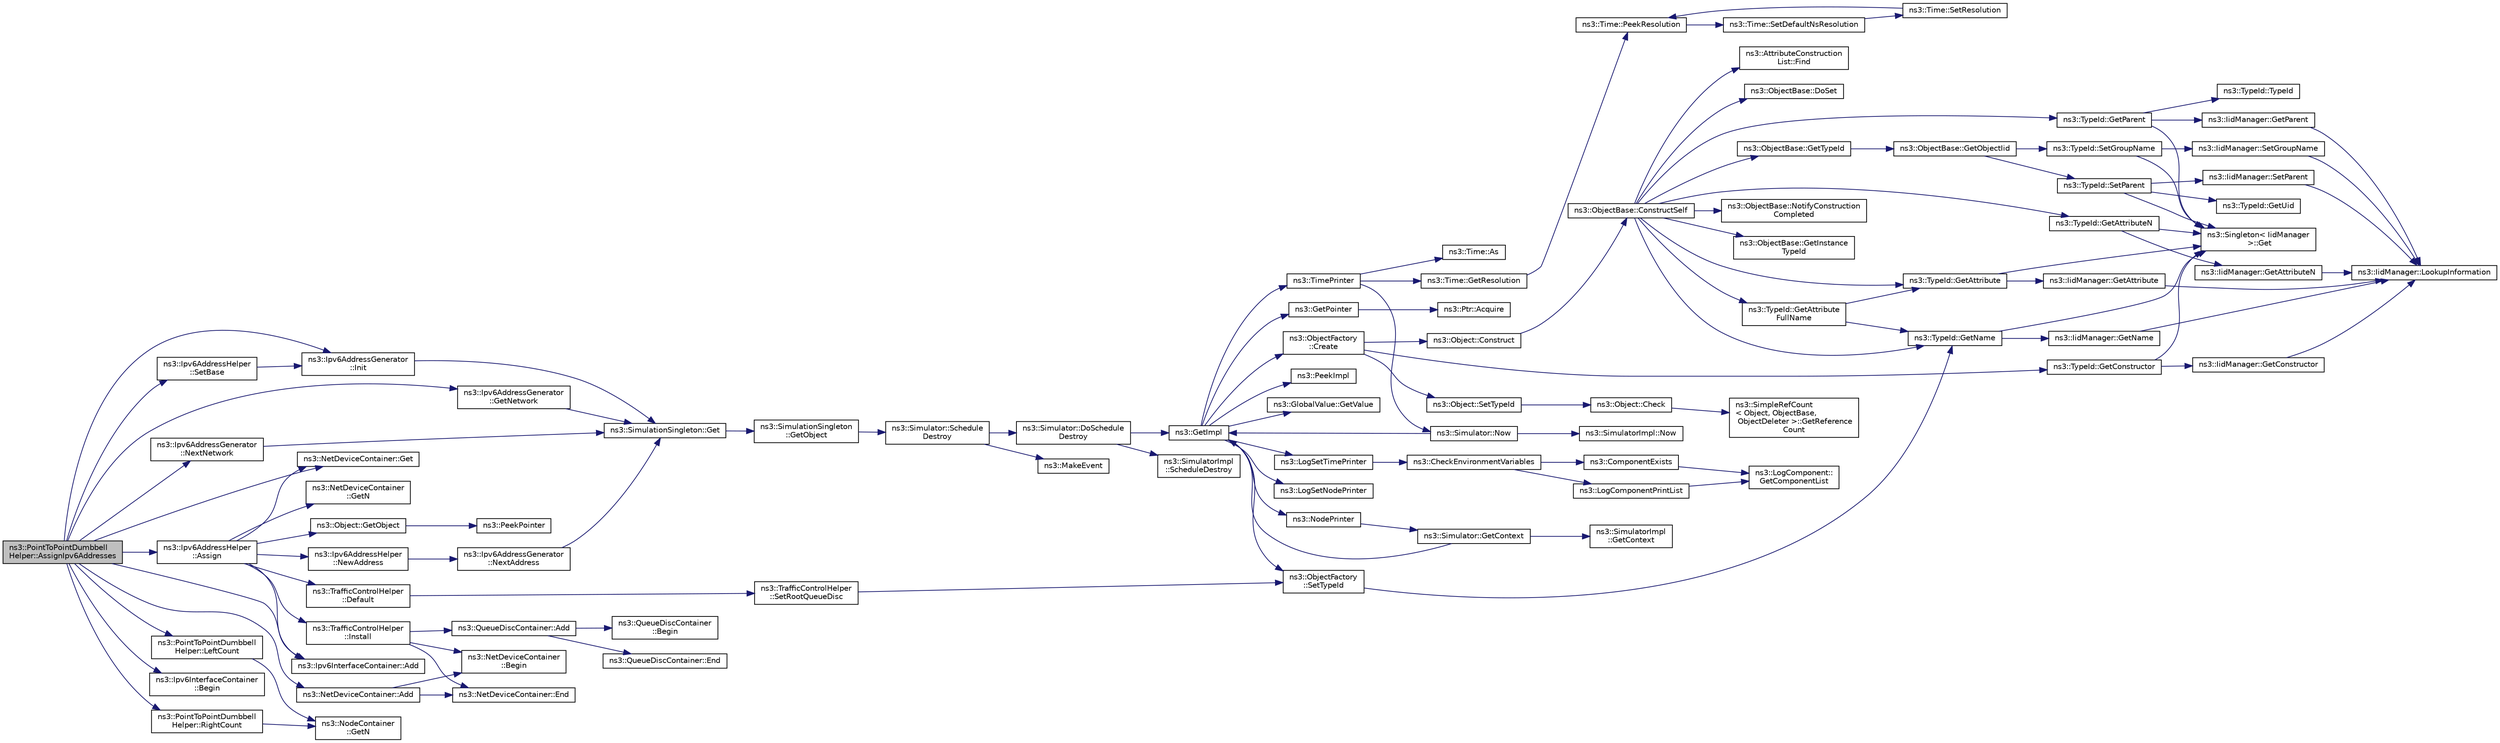 digraph "ns3::PointToPointDumbbellHelper::AssignIpv6Addresses"
{
  edge [fontname="Helvetica",fontsize="10",labelfontname="Helvetica",labelfontsize="10"];
  node [fontname="Helvetica",fontsize="10",shape=record];
  rankdir="LR";
  Node1 [label="ns3::PointToPointDumbbell\lHelper::AssignIpv6Addresses",height=0.2,width=0.4,color="black", fillcolor="grey75", style="filled", fontcolor="black"];
  Node1 -> Node2 [color="midnightblue",fontsize="10",style="solid"];
  Node2 [label="ns3::Ipv6AddressGenerator\l::Init",height=0.2,width=0.4,color="black", fillcolor="white", style="filled",URL="$dc/de5/classns3_1_1Ipv6AddressGenerator.html#a010449feb2e0aa103dd93abb44b6f423",tooltip="Initialise the base network and interfaceId for the generator. "];
  Node2 -> Node3 [color="midnightblue",fontsize="10",style="solid"];
  Node3 [label="ns3::SimulationSingleton::Get",height=0.2,width=0.4,color="black", fillcolor="white", style="filled",URL="$de/dc4/classns3_1_1SimulationSingleton.html#a35870bf2664aaa6e653ce99fb68fc8fc"];
  Node3 -> Node4 [color="midnightblue",fontsize="10",style="solid"];
  Node4 [label="ns3::SimulationSingleton\l::GetObject",height=0.2,width=0.4,color="black", fillcolor="white", style="filled",URL="$de/dc4/classns3_1_1SimulationSingleton.html#af2e92e3e42ce82eb842d904d4a47e31c"];
  Node4 -> Node5 [color="midnightblue",fontsize="10",style="solid"];
  Node5 [label="ns3::Simulator::Schedule\lDestroy",height=0.2,width=0.4,color="black", fillcolor="white", style="filled",URL="$d7/deb/classns3_1_1Simulator.html#a7e1c6479e6d0bd3f0eb3e005d6941302"];
  Node5 -> Node6 [color="midnightblue",fontsize="10",style="solid"];
  Node6 [label="ns3::Simulator::DoSchedule\lDestroy",height=0.2,width=0.4,color="black", fillcolor="white", style="filled",URL="$d7/deb/classns3_1_1Simulator.html#a00139c9c4e854aca72063485518c0d52"];
  Node6 -> Node7 [color="midnightblue",fontsize="10",style="solid"];
  Node7 [label="ns3::GetImpl",height=0.2,width=0.4,color="black", fillcolor="white", style="filled",URL="$d4/d8b/group__simulator.html#ga42eb4eddad41528d4d99794a3dae3fd0",tooltip="Get the SimulatorImpl singleton. "];
  Node7 -> Node8 [color="midnightblue",fontsize="10",style="solid"];
  Node8 [label="ns3::PeekImpl",height=0.2,width=0.4,color="black", fillcolor="white", style="filled",URL="$d4/d8b/group__simulator.html#ga233c5c38de117e4e4a5a9cd168694792",tooltip="Get the static SimulatorImpl instance. "];
  Node7 -> Node9 [color="midnightblue",fontsize="10",style="solid"];
  Node9 [label="ns3::GlobalValue::GetValue",height=0.2,width=0.4,color="black", fillcolor="white", style="filled",URL="$dc/d02/classns3_1_1GlobalValue.html#aa33773cb952ba3c285a03ae2c4769b84"];
  Node7 -> Node10 [color="midnightblue",fontsize="10",style="solid"];
  Node10 [label="ns3::ObjectFactory\l::SetTypeId",height=0.2,width=0.4,color="black", fillcolor="white", style="filled",URL="$d5/d0d/classns3_1_1ObjectFactory.html#a77dcd099064038a1eb7a6b8251229ec3"];
  Node10 -> Node11 [color="midnightblue",fontsize="10",style="solid"];
  Node11 [label="ns3::TypeId::GetName",height=0.2,width=0.4,color="black", fillcolor="white", style="filled",URL="$d6/d11/classns3_1_1TypeId.html#aa3c41c79ae428b3cb396a9c6bb3ef314"];
  Node11 -> Node12 [color="midnightblue",fontsize="10",style="solid"];
  Node12 [label="ns3::Singleton\< IidManager\l \>::Get",height=0.2,width=0.4,color="black", fillcolor="white", style="filled",URL="$d8/d77/classns3_1_1Singleton.html#a80a2cd3c25a27ea72add7a9f7a141ffa"];
  Node11 -> Node13 [color="midnightblue",fontsize="10",style="solid"];
  Node13 [label="ns3::IidManager::GetName",height=0.2,width=0.4,color="black", fillcolor="white", style="filled",URL="$d4/d1c/classns3_1_1IidManager.html#a5d68d0f0f44594dcdec239dbdb5bf53c"];
  Node13 -> Node14 [color="midnightblue",fontsize="10",style="solid"];
  Node14 [label="ns3::IidManager::LookupInformation",height=0.2,width=0.4,color="black", fillcolor="white", style="filled",URL="$d4/d1c/classns3_1_1IidManager.html#a6b1f4ba2815dba27a377e8a8db2384cf"];
  Node7 -> Node15 [color="midnightblue",fontsize="10",style="solid"];
  Node15 [label="ns3::GetPointer",height=0.2,width=0.4,color="black", fillcolor="white", style="filled",URL="$d7/d2e/namespacens3.html#ab4e173cdfd43d17c1a40d5348510a670"];
  Node15 -> Node16 [color="midnightblue",fontsize="10",style="solid"];
  Node16 [label="ns3::Ptr::Acquire",height=0.2,width=0.4,color="black", fillcolor="white", style="filled",URL="$dc/d90/classns3_1_1Ptr.html#a9579b15e8c42dcdff5869d9d987562fb"];
  Node7 -> Node17 [color="midnightblue",fontsize="10",style="solid"];
  Node17 [label="ns3::ObjectFactory\l::Create",height=0.2,width=0.4,color="black", fillcolor="white", style="filled",URL="$d5/d0d/classns3_1_1ObjectFactory.html#a18152e93f0a6fe184ed7300cb31e9896"];
  Node17 -> Node18 [color="midnightblue",fontsize="10",style="solid"];
  Node18 [label="ns3::TypeId::GetConstructor",height=0.2,width=0.4,color="black", fillcolor="white", style="filled",URL="$d6/d11/classns3_1_1TypeId.html#ad9b0bc71ee7593a1ff23ff8d53938e95"];
  Node18 -> Node12 [color="midnightblue",fontsize="10",style="solid"];
  Node18 -> Node19 [color="midnightblue",fontsize="10",style="solid"];
  Node19 [label="ns3::IidManager::GetConstructor",height=0.2,width=0.4,color="black", fillcolor="white", style="filled",URL="$d4/d1c/classns3_1_1IidManager.html#ab10b30abe7efc5456b7930aab8638280"];
  Node19 -> Node14 [color="midnightblue",fontsize="10",style="solid"];
  Node17 -> Node20 [color="midnightblue",fontsize="10",style="solid"];
  Node20 [label="ns3::Object::SetTypeId",height=0.2,width=0.4,color="black", fillcolor="white", style="filled",URL="$d9/d77/classns3_1_1Object.html#a19b1ebd8ec8fe404845e665880a6c5ad"];
  Node20 -> Node21 [color="midnightblue",fontsize="10",style="solid"];
  Node21 [label="ns3::Object::Check",height=0.2,width=0.4,color="black", fillcolor="white", style="filled",URL="$d9/d77/classns3_1_1Object.html#a7e7f89fb0a81d0189cbcacee64b67e4e"];
  Node21 -> Node22 [color="midnightblue",fontsize="10",style="solid"];
  Node22 [label="ns3::SimpleRefCount\l\< Object, ObjectBase,\l ObjectDeleter \>::GetReference\lCount",height=0.2,width=0.4,color="black", fillcolor="white", style="filled",URL="$da/da1/classns3_1_1SimpleRefCount.html#a05378396c93bcc7d6bf78a9ee9ae9cca"];
  Node17 -> Node23 [color="midnightblue",fontsize="10",style="solid"];
  Node23 [label="ns3::Object::Construct",height=0.2,width=0.4,color="black", fillcolor="white", style="filled",URL="$d9/d77/classns3_1_1Object.html#a636e8411dc5228771f45c9b805d348fa"];
  Node23 -> Node24 [color="midnightblue",fontsize="10",style="solid"];
  Node24 [label="ns3::ObjectBase::ConstructSelf",height=0.2,width=0.4,color="black", fillcolor="white", style="filled",URL="$d2/dac/classns3_1_1ObjectBase.html#a5cda18dec6d0744cb652a3ed60056958"];
  Node24 -> Node25 [color="midnightblue",fontsize="10",style="solid"];
  Node25 [label="ns3::ObjectBase::GetInstance\lTypeId",height=0.2,width=0.4,color="black", fillcolor="white", style="filled",URL="$d2/dac/classns3_1_1ObjectBase.html#abe5b43a6f5b99a92a4c3122db31f06fb"];
  Node24 -> Node11 [color="midnightblue",fontsize="10",style="solid"];
  Node24 -> Node26 [color="midnightblue",fontsize="10",style="solid"];
  Node26 [label="ns3::TypeId::GetAttributeN",height=0.2,width=0.4,color="black", fillcolor="white", style="filled",URL="$d6/d11/classns3_1_1TypeId.html#a679c4713f613126a51eb400b345302cb"];
  Node26 -> Node12 [color="midnightblue",fontsize="10",style="solid"];
  Node26 -> Node27 [color="midnightblue",fontsize="10",style="solid"];
  Node27 [label="ns3::IidManager::GetAttributeN",height=0.2,width=0.4,color="black", fillcolor="white", style="filled",URL="$d4/d1c/classns3_1_1IidManager.html#aecf79ed6edb63647774dbfe90cc4f1e2"];
  Node27 -> Node14 [color="midnightblue",fontsize="10",style="solid"];
  Node24 -> Node28 [color="midnightblue",fontsize="10",style="solid"];
  Node28 [label="ns3::TypeId::GetAttribute",height=0.2,width=0.4,color="black", fillcolor="white", style="filled",URL="$d6/d11/classns3_1_1TypeId.html#aa1b746e64e606f94cbedda7cf89788c2"];
  Node28 -> Node12 [color="midnightblue",fontsize="10",style="solid"];
  Node28 -> Node29 [color="midnightblue",fontsize="10",style="solid"];
  Node29 [label="ns3::IidManager::GetAttribute",height=0.2,width=0.4,color="black", fillcolor="white", style="filled",URL="$d4/d1c/classns3_1_1IidManager.html#ae511907e47b48166763e60c583a5a940"];
  Node29 -> Node14 [color="midnightblue",fontsize="10",style="solid"];
  Node24 -> Node30 [color="midnightblue",fontsize="10",style="solid"];
  Node30 [label="ns3::AttributeConstruction\lList::Find",height=0.2,width=0.4,color="black", fillcolor="white", style="filled",URL="$d3/df3/classns3_1_1AttributeConstructionList.html#a22de5cf3e1bcd9dc6c7748fc911811b4"];
  Node24 -> Node31 [color="midnightblue",fontsize="10",style="solid"];
  Node31 [label="ns3::ObjectBase::DoSet",height=0.2,width=0.4,color="black", fillcolor="white", style="filled",URL="$d2/dac/classns3_1_1ObjectBase.html#afe5f2f7b2fabc99aa33f9bb434e3b695"];
  Node24 -> Node32 [color="midnightblue",fontsize="10",style="solid"];
  Node32 [label="ns3::TypeId::GetAttribute\lFullName",height=0.2,width=0.4,color="black", fillcolor="white", style="filled",URL="$d6/d11/classns3_1_1TypeId.html#a1da5483f43630ea65952099fc39944a2"];
  Node32 -> Node28 [color="midnightblue",fontsize="10",style="solid"];
  Node32 -> Node11 [color="midnightblue",fontsize="10",style="solid"];
  Node24 -> Node33 [color="midnightblue",fontsize="10",style="solid"];
  Node33 [label="ns3::TypeId::GetParent",height=0.2,width=0.4,color="black", fillcolor="white", style="filled",URL="$d6/d11/classns3_1_1TypeId.html#ac51f28398d2ef1f9a7790047c43dd22c"];
  Node33 -> Node12 [color="midnightblue",fontsize="10",style="solid"];
  Node33 -> Node34 [color="midnightblue",fontsize="10",style="solid"];
  Node34 [label="ns3::IidManager::GetParent",height=0.2,width=0.4,color="black", fillcolor="white", style="filled",URL="$d4/d1c/classns3_1_1IidManager.html#a504f9d76281bd6149556b1d15e80231d"];
  Node34 -> Node14 [color="midnightblue",fontsize="10",style="solid"];
  Node33 -> Node35 [color="midnightblue",fontsize="10",style="solid"];
  Node35 [label="ns3::TypeId::TypeId",height=0.2,width=0.4,color="black", fillcolor="white", style="filled",URL="$d6/d11/classns3_1_1TypeId.html#ab76e26690f1af4f1cffa6a72245e8928"];
  Node24 -> Node36 [color="midnightblue",fontsize="10",style="solid"];
  Node36 [label="ns3::ObjectBase::GetTypeId",height=0.2,width=0.4,color="black", fillcolor="white", style="filled",URL="$d2/dac/classns3_1_1ObjectBase.html#a2b870298ebceaaeffc9d65e15c022eac"];
  Node36 -> Node37 [color="midnightblue",fontsize="10",style="solid"];
  Node37 [label="ns3::ObjectBase::GetObjectIid",height=0.2,width=0.4,color="black", fillcolor="white", style="filled",URL="$d2/dac/classns3_1_1ObjectBase.html#a4fcfd18844c60f163c5dce52456d111b"];
  Node37 -> Node38 [color="midnightblue",fontsize="10",style="solid"];
  Node38 [label="ns3::TypeId::SetParent",height=0.2,width=0.4,color="black", fillcolor="white", style="filled",URL="$d6/d11/classns3_1_1TypeId.html#abaaca67ab7d2471067e7c275df0f7309"];
  Node38 -> Node39 [color="midnightblue",fontsize="10",style="solid"];
  Node39 [label="ns3::TypeId::GetUid",height=0.2,width=0.4,color="black", fillcolor="white", style="filled",URL="$d6/d11/classns3_1_1TypeId.html#acd3e41de6340d06299f4fd63e2ed8da0"];
  Node38 -> Node12 [color="midnightblue",fontsize="10",style="solid"];
  Node38 -> Node40 [color="midnightblue",fontsize="10",style="solid"];
  Node40 [label="ns3::IidManager::SetParent",height=0.2,width=0.4,color="black", fillcolor="white", style="filled",URL="$d4/d1c/classns3_1_1IidManager.html#a4042931260554c907699367b6811426f"];
  Node40 -> Node14 [color="midnightblue",fontsize="10",style="solid"];
  Node37 -> Node41 [color="midnightblue",fontsize="10",style="solid"];
  Node41 [label="ns3::TypeId::SetGroupName",height=0.2,width=0.4,color="black", fillcolor="white", style="filled",URL="$d6/d11/classns3_1_1TypeId.html#a87ab97caba5bbbd080b4490576f8bb40"];
  Node41 -> Node12 [color="midnightblue",fontsize="10",style="solid"];
  Node41 -> Node42 [color="midnightblue",fontsize="10",style="solid"];
  Node42 [label="ns3::IidManager::SetGroupName",height=0.2,width=0.4,color="black", fillcolor="white", style="filled",URL="$d4/d1c/classns3_1_1IidManager.html#a3bc08ad1c8a26224153caacd2def37de"];
  Node42 -> Node14 [color="midnightblue",fontsize="10",style="solid"];
  Node24 -> Node43 [color="midnightblue",fontsize="10",style="solid"];
  Node43 [label="ns3::ObjectBase::NotifyConstruction\lCompleted",height=0.2,width=0.4,color="black", fillcolor="white", style="filled",URL="$d2/dac/classns3_1_1ObjectBase.html#aa349348317dbdb62a7ee1df89db1eb8b"];
  Node7 -> Node44 [color="midnightblue",fontsize="10",style="solid"];
  Node44 [label="ns3::LogSetTimePrinter",height=0.2,width=0.4,color="black", fillcolor="white", style="filled",URL="$d7/d2e/namespacens3.html#acf6a1749b3febc5a6a5b2b8620138d80"];
  Node44 -> Node45 [color="midnightblue",fontsize="10",style="solid"];
  Node45 [label="ns3::CheckEnvironmentVariables",height=0.2,width=0.4,color="black", fillcolor="white", style="filled",URL="$d8/dff/group__logging.html#gacdc0bdeb2d8a90089d4fb09c4b8569ff"];
  Node45 -> Node46 [color="midnightblue",fontsize="10",style="solid"];
  Node46 [label="ns3::ComponentExists",height=0.2,width=0.4,color="black", fillcolor="white", style="filled",URL="$d8/dff/group__logging.html#gaadcc698770aae684c54dbd1ef4e4b37a"];
  Node46 -> Node47 [color="midnightblue",fontsize="10",style="solid"];
  Node47 [label="ns3::LogComponent::\lGetComponentList",height=0.2,width=0.4,color="black", fillcolor="white", style="filled",URL="$d9/d3f/classns3_1_1LogComponent.html#a63eb2c0fd93c30f9081443c2fd4bffe9"];
  Node45 -> Node48 [color="midnightblue",fontsize="10",style="solid"];
  Node48 [label="ns3::LogComponentPrintList",height=0.2,width=0.4,color="black", fillcolor="white", style="filled",URL="$d7/d2e/namespacens3.html#a5252703c3f8260fd6dc609f1b276e57c"];
  Node48 -> Node47 [color="midnightblue",fontsize="10",style="solid"];
  Node7 -> Node49 [color="midnightblue",fontsize="10",style="solid"];
  Node49 [label="ns3::TimePrinter",height=0.2,width=0.4,color="black", fillcolor="white", style="filled",URL="$d8/dff/group__logging.html#gaaad3642e8247a056cd83001d805b0812"];
  Node49 -> Node50 [color="midnightblue",fontsize="10",style="solid"];
  Node50 [label="ns3::Time::GetResolution",height=0.2,width=0.4,color="black", fillcolor="white", style="filled",URL="$dc/d04/classns3_1_1Time.html#a1444f0f08b5e19f031157609e32fcf98"];
  Node50 -> Node51 [color="midnightblue",fontsize="10",style="solid"];
  Node51 [label="ns3::Time::PeekResolution",height=0.2,width=0.4,color="black", fillcolor="white", style="filled",URL="$dc/d04/classns3_1_1Time.html#a963e53522278fcbdf1ab9f7adbd0f5d6"];
  Node51 -> Node52 [color="midnightblue",fontsize="10",style="solid"];
  Node52 [label="ns3::Time::SetDefaultNsResolution",height=0.2,width=0.4,color="black", fillcolor="white", style="filled",URL="$dc/d04/classns3_1_1Time.html#a6a872e62f71dfa817fef2c549473d980"];
  Node52 -> Node53 [color="midnightblue",fontsize="10",style="solid"];
  Node53 [label="ns3::Time::SetResolution",height=0.2,width=0.4,color="black", fillcolor="white", style="filled",URL="$dc/d04/classns3_1_1Time.html#ac89165ba7715b66017a49c718f4aef09"];
  Node53 -> Node51 [color="midnightblue",fontsize="10",style="solid"];
  Node49 -> Node54 [color="midnightblue",fontsize="10",style="solid"];
  Node54 [label="ns3::Simulator::Now",height=0.2,width=0.4,color="black", fillcolor="white", style="filled",URL="$d7/deb/classns3_1_1Simulator.html#ac3178fa975b419f7875e7105be122800"];
  Node54 -> Node7 [color="midnightblue",fontsize="10",style="solid"];
  Node54 -> Node55 [color="midnightblue",fontsize="10",style="solid"];
  Node55 [label="ns3::SimulatorImpl::Now",height=0.2,width=0.4,color="black", fillcolor="white", style="filled",URL="$d2/d19/classns3_1_1SimulatorImpl.html#aa516c50060846adc6fd316e83ef0797c"];
  Node49 -> Node56 [color="midnightblue",fontsize="10",style="solid"];
  Node56 [label="ns3::Time::As",height=0.2,width=0.4,color="black", fillcolor="white", style="filled",URL="$dc/d04/classns3_1_1Time.html#a0bb1110638ce9938248bd07865a328ab"];
  Node7 -> Node57 [color="midnightblue",fontsize="10",style="solid"];
  Node57 [label="ns3::LogSetNodePrinter",height=0.2,width=0.4,color="black", fillcolor="white", style="filled",URL="$d7/d2e/namespacens3.html#aa6e659ca357c8309352fa0f146793810"];
  Node7 -> Node58 [color="midnightblue",fontsize="10",style="solid"];
  Node58 [label="ns3::NodePrinter",height=0.2,width=0.4,color="black", fillcolor="white", style="filled",URL="$d8/dff/group__logging.html#gaaffbf70ff3766cd62b8bbd9b140d2a1b"];
  Node58 -> Node59 [color="midnightblue",fontsize="10",style="solid"];
  Node59 [label="ns3::Simulator::GetContext",height=0.2,width=0.4,color="black", fillcolor="white", style="filled",URL="$d7/deb/classns3_1_1Simulator.html#a8514b74ee2c42916b351b33c4a963bb0"];
  Node59 -> Node7 [color="midnightblue",fontsize="10",style="solid"];
  Node59 -> Node60 [color="midnightblue",fontsize="10",style="solid"];
  Node60 [label="ns3::SimulatorImpl\l::GetContext",height=0.2,width=0.4,color="black", fillcolor="white", style="filled",URL="$d2/d19/classns3_1_1SimulatorImpl.html#a8b66270c97766c0adb997e2535648557"];
  Node6 -> Node61 [color="midnightblue",fontsize="10",style="solid"];
  Node61 [label="ns3::SimulatorImpl\l::ScheduleDestroy",height=0.2,width=0.4,color="black", fillcolor="white", style="filled",URL="$d2/d19/classns3_1_1SimulatorImpl.html#a04f4a00ed04886ed0b9982038c3ed5f9"];
  Node5 -> Node62 [color="midnightblue",fontsize="10",style="solid"];
  Node62 [label="ns3::MakeEvent",height=0.2,width=0.4,color="black", fillcolor="white", style="filled",URL="$d0/dac/group__makeeventfnptr.html#ga289a28a2497c18a9bd299e5e2014094b"];
  Node1 -> Node63 [color="midnightblue",fontsize="10",style="solid"];
  Node63 [label="ns3::Ipv6AddressGenerator\l::GetNetwork",height=0.2,width=0.4,color="black", fillcolor="white", style="filled",URL="$dc/de5/classns3_1_1Ipv6AddressGenerator.html#a3d153f59d37c8012186db6a18db5681c",tooltip="Get the current network of the given Ipv6Prefix. "];
  Node63 -> Node3 [color="midnightblue",fontsize="10",style="solid"];
  Node1 -> Node64 [color="midnightblue",fontsize="10",style="solid"];
  Node64 [label="ns3::Ipv6AddressHelper\l::SetBase",height=0.2,width=0.4,color="black", fillcolor="white", style="filled",URL="$d7/de2/classns3_1_1Ipv6AddressHelper.html#a13467412e9da6263395c09460681c0f1",tooltip="Set the base network number, network prefix, and base interface ID. "];
  Node64 -> Node2 [color="midnightblue",fontsize="10",style="solid"];
  Node1 -> Node65 [color="midnightblue",fontsize="10",style="solid"];
  Node65 [label="ns3::Ipv6AddressHelper\l::Assign",height=0.2,width=0.4,color="black", fillcolor="white", style="filled",URL="$d7/de2/classns3_1_1Ipv6AddressHelper.html#aad4685588aea1757beaf881bc4157912",tooltip="Allocate an Ipv6InterfaceContainer with auto-assigned addresses. "];
  Node65 -> Node66 [color="midnightblue",fontsize="10",style="solid"];
  Node66 [label="ns3::NetDeviceContainer\l::GetN",height=0.2,width=0.4,color="black", fillcolor="white", style="filled",URL="$d9/d94/classns3_1_1NetDeviceContainer.html#a74cafc212479bc38976bebd118e856b9",tooltip="Get the number of Ptr<NetDevice> stored in this container. "];
  Node65 -> Node67 [color="midnightblue",fontsize="10",style="solid"];
  Node67 [label="ns3::NetDeviceContainer::Get",height=0.2,width=0.4,color="black", fillcolor="white", style="filled",URL="$d9/d94/classns3_1_1NetDeviceContainer.html#a677d62594b5c9d2dea155cc5045f4d0b",tooltip="Get the Ptr<NetDevice> stored in this container at a given index. "];
  Node65 -> Node68 [color="midnightblue",fontsize="10",style="solid"];
  Node68 [label="ns3::Object::GetObject",height=0.2,width=0.4,color="black", fillcolor="white", style="filled",URL="$d9/d77/classns3_1_1Object.html#a13e18c00017096c8381eb651d5bd0783"];
  Node68 -> Node69 [color="midnightblue",fontsize="10",style="solid"];
  Node69 [label="ns3::PeekPointer",height=0.2,width=0.4,color="black", fillcolor="white", style="filled",URL="$d7/d2e/namespacens3.html#af2a7557fe9afdd98d8f6f8f6e412cf5a"];
  Node65 -> Node70 [color="midnightblue",fontsize="10",style="solid"];
  Node70 [label="ns3::Ipv6AddressHelper\l::NewAddress",height=0.2,width=0.4,color="black", fillcolor="white", style="filled",URL="$d7/de2/classns3_1_1Ipv6AddressHelper.html#a5f3df4b8e9d41e4241f2334381c2c883",tooltip="Allocate a new Ipv6Address with interface ID equal to the next one in the underlying generator..."];
  Node70 -> Node71 [color="midnightblue",fontsize="10",style="solid"];
  Node71 [label="ns3::Ipv6AddressGenerator\l::NextAddress",height=0.2,width=0.4,color="black", fillcolor="white", style="filled",URL="$dc/de5/classns3_1_1Ipv6AddressGenerator.html#a1d470e21bf48dd0dc39fb3c12414218e",tooltip="Allocate the next Ipv6Address for the configured network and prefix. "];
  Node71 -> Node3 [color="midnightblue",fontsize="10",style="solid"];
  Node65 -> Node72 [color="midnightblue",fontsize="10",style="solid"];
  Node72 [label="ns3::Ipv6InterfaceContainer::Add",height=0.2,width=0.4,color="black", fillcolor="white", style="filled",URL="$d8/d22/classns3_1_1Ipv6InterfaceContainer.html#ad9df7e1d407117aac8be4cea4deebb9b",tooltip="Add a couple IPv6/interface. "];
  Node65 -> Node73 [color="midnightblue",fontsize="10",style="solid"];
  Node73 [label="ns3::TrafficControlHelper\l::Default",height=0.2,width=0.4,color="black", fillcolor="white", style="filled",URL="$d7/df9/classns3_1_1TrafficControlHelper.html#afa16cd2a1209beb1c18fa5e8153ba8b8"];
  Node73 -> Node74 [color="midnightblue",fontsize="10",style="solid"];
  Node74 [label="ns3::TrafficControlHelper\l::SetRootQueueDisc",height=0.2,width=0.4,color="black", fillcolor="white", style="filled",URL="$d7/df9/classns3_1_1TrafficControlHelper.html#a8588aac7a08e4dc4e7bb10fa7b9e25c8"];
  Node74 -> Node10 [color="midnightblue",fontsize="10",style="solid"];
  Node65 -> Node75 [color="midnightblue",fontsize="10",style="solid"];
  Node75 [label="ns3::TrafficControlHelper\l::Install",height=0.2,width=0.4,color="black", fillcolor="white", style="filled",URL="$d7/df9/classns3_1_1TrafficControlHelper.html#a0aa6a8e2fbb1c196589e16f48c99f0b9"];
  Node75 -> Node76 [color="midnightblue",fontsize="10",style="solid"];
  Node76 [label="ns3::NetDeviceContainer\l::Begin",height=0.2,width=0.4,color="black", fillcolor="white", style="filled",URL="$d9/d94/classns3_1_1NetDeviceContainer.html#ad5aac47677fe7277e232bdec5b48a8fc",tooltip="Get an iterator which refers to the first NetDevice in the container. "];
  Node75 -> Node77 [color="midnightblue",fontsize="10",style="solid"];
  Node77 [label="ns3::NetDeviceContainer::End",height=0.2,width=0.4,color="black", fillcolor="white", style="filled",URL="$d9/d94/classns3_1_1NetDeviceContainer.html#a8af596b06daf9613da60b4379861d770",tooltip="Get an iterator which indicates past-the-last NetDevice in the container. "];
  Node75 -> Node78 [color="midnightblue",fontsize="10",style="solid"];
  Node78 [label="ns3::QueueDiscContainer::Add",height=0.2,width=0.4,color="black", fillcolor="white", style="filled",URL="$da/dfe/classns3_1_1QueueDiscContainer.html#a0520ac277a87beaeda5608dd8bfd37a4",tooltip="Append the contents of another QueueDiscContainer to the end of this container. "];
  Node78 -> Node79 [color="midnightblue",fontsize="10",style="solid"];
  Node79 [label="ns3::QueueDiscContainer\l::Begin",height=0.2,width=0.4,color="black", fillcolor="white", style="filled",URL="$da/dfe/classns3_1_1QueueDiscContainer.html#a67517618d43724e04a2cd3c710934014",tooltip="Get a const iterator which refers to the first QueueDisc in the container. "];
  Node78 -> Node80 [color="midnightblue",fontsize="10",style="solid"];
  Node80 [label="ns3::QueueDiscContainer::End",height=0.2,width=0.4,color="black", fillcolor="white", style="filled",URL="$da/dfe/classns3_1_1QueueDiscContainer.html#a8b4c3b14d4890bb5fb0e4597e6bf1135",tooltip="Get a const iterator which indicates past-the-last QueueDisc in the container. "];
  Node1 -> Node81 [color="midnightblue",fontsize="10",style="solid"];
  Node81 [label="ns3::Ipv6AddressGenerator\l::NextNetwork",height=0.2,width=0.4,color="black", fillcolor="white", style="filled",URL="$dc/de5/classns3_1_1Ipv6AddressGenerator.html#ad3d156d50f45026dd896e121ae04d24b",tooltip="Get the next network according to the given Ipv6Prefix. "];
  Node81 -> Node3 [color="midnightblue",fontsize="10",style="solid"];
  Node1 -> Node82 [color="midnightblue",fontsize="10",style="solid"];
  Node82 [label="ns3::PointToPointDumbbell\lHelper::LeftCount",height=0.2,width=0.4,color="black", fillcolor="white", style="filled",URL="$de/d04/classns3_1_1PointToPointDumbbellHelper.html#a6a1fd00ea7d546fc3b45054eb3144a51"];
  Node82 -> Node83 [color="midnightblue",fontsize="10",style="solid"];
  Node83 [label="ns3::NodeContainer\l::GetN",height=0.2,width=0.4,color="black", fillcolor="white", style="filled",URL="$df/d97/classns3_1_1NodeContainer.html#aed647ac56d0407a7706aba02eb44b951",tooltip="Get the number of Ptr<Node> stored in this container. "];
  Node1 -> Node84 [color="midnightblue",fontsize="10",style="solid"];
  Node84 [label="ns3::NetDeviceContainer::Add",height=0.2,width=0.4,color="black", fillcolor="white", style="filled",URL="$d9/d94/classns3_1_1NetDeviceContainer.html#a7ca8bc1d7ec00fd4fcc63869987fbda5",tooltip="Append the contents of another NetDeviceContainer to the end of this container. "];
  Node84 -> Node76 [color="midnightblue",fontsize="10",style="solid"];
  Node84 -> Node77 [color="midnightblue",fontsize="10",style="solid"];
  Node1 -> Node67 [color="midnightblue",fontsize="10",style="solid"];
  Node1 -> Node85 [color="midnightblue",fontsize="10",style="solid"];
  Node85 [label="ns3::Ipv6InterfaceContainer\l::Begin",height=0.2,width=0.4,color="black", fillcolor="white", style="filled",URL="$d8/d22/classns3_1_1Ipv6InterfaceContainer.html#a7cf8975399dfdb4cfb6df73a9209b882",tooltip="Get an iterator which refers to the first pair in the container. "];
  Node1 -> Node72 [color="midnightblue",fontsize="10",style="solid"];
  Node1 -> Node86 [color="midnightblue",fontsize="10",style="solid"];
  Node86 [label="ns3::PointToPointDumbbell\lHelper::RightCount",height=0.2,width=0.4,color="black", fillcolor="white", style="filled",URL="$de/d04/classns3_1_1PointToPointDumbbellHelper.html#ae70148ba832410e8a7a030a323102d97"];
  Node86 -> Node83 [color="midnightblue",fontsize="10",style="solid"];
}
